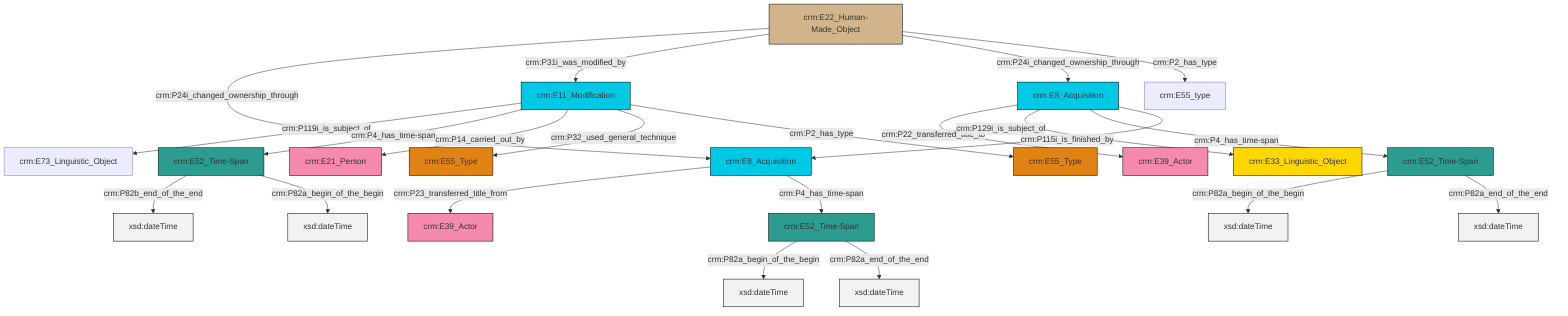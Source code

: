 graph TD
classDef Literal fill:#f2f2f2,stroke:#000000;
classDef CRM_Entity fill:#FFFFFF,stroke:#000000;
classDef Temporal_Entity fill:#00C9E6, stroke:#000000;
classDef Type fill:#E18312, stroke:#000000;
classDef Time-Span fill:#2C9C91, stroke:#000000;
classDef Appellation fill:#FFEB7F, stroke:#000000;
classDef Place fill:#008836, stroke:#000000;
classDef Persistent_Item fill:#B266B2, stroke:#000000;
classDef Conceptual_Object fill:#FFD700, stroke:#000000;
classDef Physical_Thing fill:#D2B48C, stroke:#000000;
classDef Actor fill:#f58aad, stroke:#000000;
classDef PC_Classes fill:#4ce600, stroke:#000000;
classDef Multi fill:#cccccc,stroke:#000000;

0["crm:E8_Acquisition"]:::Temporal_Entity -->|crm:P23_transferred_title_from| 1["crm:E39_Actor"]:::Actor
2["crm:E22_Human-Made_Object"]:::Physical_Thing -->|crm:P24i_changed_ownership_through| 0["crm:E8_Acquisition"]:::Temporal_Entity
3["crm:E52_Time-Span"]:::Time-Span -->|crm:P82b_end_of_the_end| 4[xsd:dateTime]:::Literal
5["crm:E52_Time-Span"]:::Time-Span -->|crm:P82a_begin_of_the_begin| 6[xsd:dateTime]:::Literal
8["crm:E11_Modification"]:::Temporal_Entity -->|crm:P119i_is_subject_of| 9["crm:E73_Linguistic_Object"]:::Default
10["crm:E52_Time-Span"]:::Time-Span -->|crm:P82a_begin_of_the_begin| 11[xsd:dateTime]:::Literal
5["crm:E52_Time-Span"]:::Time-Span -->|crm:P82a_end_of_the_end| 13[xsd:dateTime]:::Literal
10["crm:E52_Time-Span"]:::Time-Span -->|crm:P82a_end_of_the_end| 21[xsd:dateTime]:::Literal
8["crm:E11_Modification"]:::Temporal_Entity -->|crm:P4_has_time-span| 3["crm:E52_Time-Span"]:::Time-Span
0["crm:E8_Acquisition"]:::Temporal_Entity -->|crm:P4_has_time-span| 10["crm:E52_Time-Span"]:::Time-Span
8["crm:E11_Modification"]:::Temporal_Entity -->|crm:P14_carried_out_by| 24["crm:E21_Person"]:::Actor
8["crm:E11_Modification"]:::Temporal_Entity -->|crm:P32_used_general_technique| 22["crm:E55_Type"]:::Type
2["crm:E22_Human-Made_Object"]:::Physical_Thing -->|crm:P31i_was_modified_by| 8["crm:E11_Modification"]:::Temporal_Entity
19["crm:E8_Acquisition"]:::Temporal_Entity -->|crm:P22_transferred_title_to| 17["crm:E39_Actor"]:::Actor
19["crm:E8_Acquisition"]:::Temporal_Entity -->|crm:P129i_is_subject_of| 15["crm:E33_Linguistic_Object"]:::Conceptual_Object
3["crm:E52_Time-Span"]:::Time-Span -->|crm:P82a_begin_of_the_begin| 32[xsd:dateTime]:::Literal
8["crm:E11_Modification"]:::Temporal_Entity -->|crm:P2_has_type| 30["crm:E55_Type"]:::Type
2["crm:E22_Human-Made_Object"]:::Physical_Thing -->|crm:P24i_changed_ownership_through| 19["crm:E8_Acquisition"]:::Temporal_Entity
19["crm:E8_Acquisition"]:::Temporal_Entity -->|crm:P4_has_time-span| 5["crm:E52_Time-Span"]:::Time-Span
2["crm:E22_Human-Made_Object"]:::Physical_Thing -->|crm:P2_has_type| 28["crm:E55_type"]:::Default
19["crm:E8_Acquisition"]:::Temporal_Entity -->|crm:P115i_is_finished_by| 0["crm:E8_Acquisition"]:::Temporal_Entity